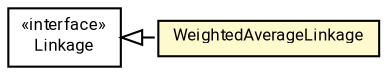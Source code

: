 #!/usr/local/bin/dot
#
# Class diagram 
# Generated by UMLGraph version R5_7_2-60-g0e99a6 (http://www.spinellis.gr/umlgraph/)
#

digraph G {
	graph [fontnames="svg"]
	edge [fontname="Roboto",fontsize=7,labelfontname="Roboto",labelfontsize=7,color="black"];
	node [fontname="Roboto",fontcolor="black",fontsize=8,shape=plaintext,margin=0,width=0,height=0];
	nodesep=0.15;
	ranksep=0.25;
	rankdir=LR;
	// de.lmu.ifi.dbs.elki.algorithm.clustering.hierarchical.linkage.WeightedAverageLinkage
	c10819589 [label=<<table title="de.lmu.ifi.dbs.elki.algorithm.clustering.hierarchical.linkage.WeightedAverageLinkage" border="0" cellborder="1" cellspacing="0" cellpadding="2" bgcolor="lemonChiffon" href="WeightedAverageLinkage.html" target="_parent">
		<tr><td><table border="0" cellspacing="0" cellpadding="1">
		<tr><td align="center" balign="center"> <font face="Roboto">WeightedAverageLinkage</font> </td></tr>
		</table></td></tr>
		</table>>, URL="WeightedAverageLinkage.html"];
	// de.lmu.ifi.dbs.elki.algorithm.clustering.hierarchical.linkage.Linkage
	c10819603 [label=<<table title="de.lmu.ifi.dbs.elki.algorithm.clustering.hierarchical.linkage.Linkage" border="0" cellborder="1" cellspacing="0" cellpadding="2" href="Linkage.html" target="_parent">
		<tr><td><table border="0" cellspacing="0" cellpadding="1">
		<tr><td align="center" balign="center"> &#171;interface&#187; </td></tr>
		<tr><td align="center" balign="center"> <font face="Roboto">Linkage</font> </td></tr>
		</table></td></tr>
		</table>>, URL="Linkage.html"];
	// de.lmu.ifi.dbs.elki.algorithm.clustering.hierarchical.linkage.WeightedAverageLinkage implements de.lmu.ifi.dbs.elki.algorithm.clustering.hierarchical.linkage.Linkage
	c10819603 -> c10819589 [arrowtail=empty,style=dashed,dir=back,weight=9];
}

